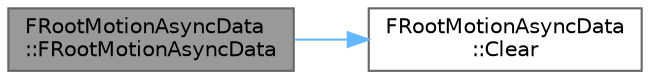 digraph "FRootMotionAsyncData::FRootMotionAsyncData"
{
 // INTERACTIVE_SVG=YES
 // LATEX_PDF_SIZE
  bgcolor="transparent";
  edge [fontname=Helvetica,fontsize=10,labelfontname=Helvetica,labelfontsize=10];
  node [fontname=Helvetica,fontsize=10,shape=box,height=0.2,width=0.4];
  rankdir="LR";
  Node1 [id="Node000001",label="FRootMotionAsyncData\l::FRootMotionAsyncData",height=0.2,width=0.4,color="gray40", fillcolor="grey60", style="filled", fontcolor="black",tooltip=" "];
  Node1 -> Node2 [id="edge1_Node000001_Node000002",color="steelblue1",style="solid",tooltip=" "];
  Node2 [id="Node000002",label="FRootMotionAsyncData\l::Clear",height=0.2,width=0.4,color="grey40", fillcolor="white", style="filled",URL="$db/d5c/structFRootMotionAsyncData.html#af22ed1d25783ed3c6ea2452ea97f519a",tooltip=" "];
}
